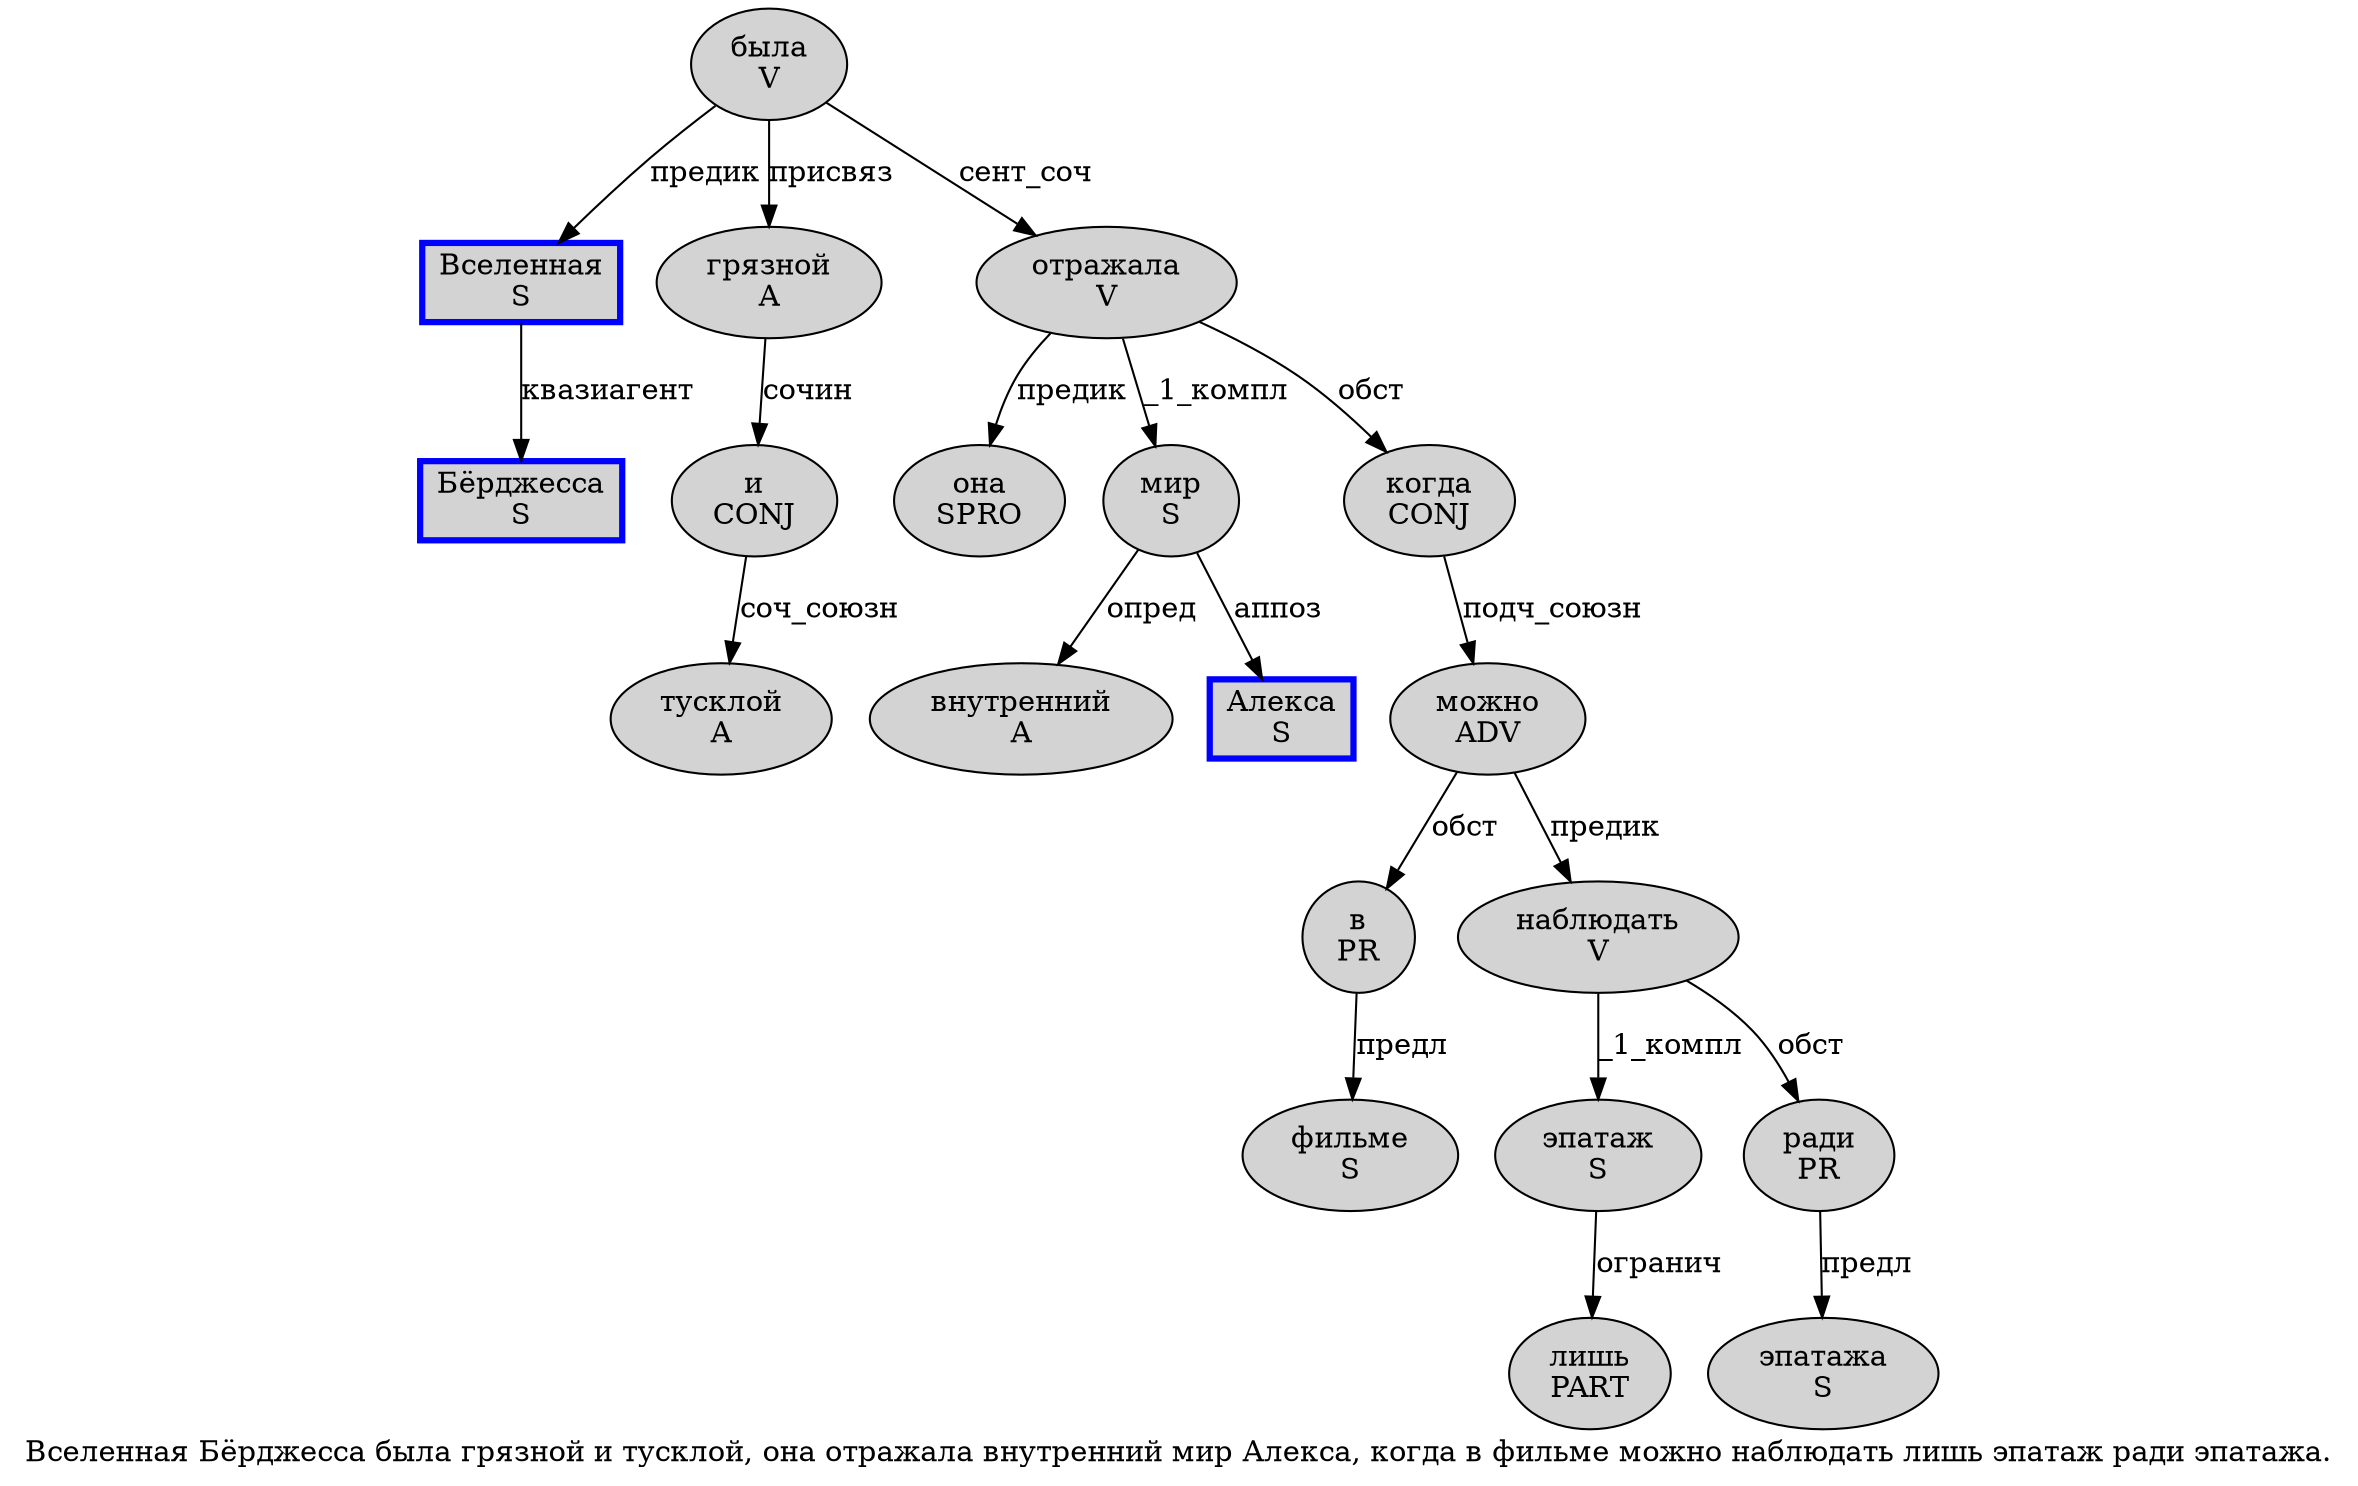 digraph SENTENCE_3873 {
	graph [label="Вселенная Бёрджесса была грязной и тусклой, она отражала внутренний мир Алекса, когда в фильме можно наблюдать лишь эпатаж ради эпатажа."]
	node [style=filled]
		0 [label="Вселенная
S" color=blue fillcolor=lightgray penwidth=3 shape=box]
		1 [label="Бёрджесса
S" color=blue fillcolor=lightgray penwidth=3 shape=box]
		2 [label="была
V" color="" fillcolor=lightgray penwidth=1 shape=ellipse]
		3 [label="грязной
A" color="" fillcolor=lightgray penwidth=1 shape=ellipse]
		4 [label="и
CONJ" color="" fillcolor=lightgray penwidth=1 shape=ellipse]
		5 [label="тусклой
A" color="" fillcolor=lightgray penwidth=1 shape=ellipse]
		7 [label="она
SPRO" color="" fillcolor=lightgray penwidth=1 shape=ellipse]
		8 [label="отражала
V" color="" fillcolor=lightgray penwidth=1 shape=ellipse]
		9 [label="внутренний
A" color="" fillcolor=lightgray penwidth=1 shape=ellipse]
		10 [label="мир
S" color="" fillcolor=lightgray penwidth=1 shape=ellipse]
		11 [label="Алекса
S" color=blue fillcolor=lightgray penwidth=3 shape=box]
		13 [label="когда
CONJ" color="" fillcolor=lightgray penwidth=1 shape=ellipse]
		14 [label="в
PR" color="" fillcolor=lightgray penwidth=1 shape=ellipse]
		15 [label="фильме
S" color="" fillcolor=lightgray penwidth=1 shape=ellipse]
		16 [label="можно
ADV" color="" fillcolor=lightgray penwidth=1 shape=ellipse]
		17 [label="наблюдать
V" color="" fillcolor=lightgray penwidth=1 shape=ellipse]
		18 [label="лишь
PART" color="" fillcolor=lightgray penwidth=1 shape=ellipse]
		19 [label="эпатаж
S" color="" fillcolor=lightgray penwidth=1 shape=ellipse]
		20 [label="ради
PR" color="" fillcolor=lightgray penwidth=1 shape=ellipse]
		21 [label="эпатажа
S" color="" fillcolor=lightgray penwidth=1 shape=ellipse]
			10 -> 9 [label="опред"]
			10 -> 11 [label="аппоз"]
			4 -> 5 [label="соч_союзн"]
			19 -> 18 [label="огранич"]
			16 -> 14 [label="обст"]
			16 -> 17 [label="предик"]
			0 -> 1 [label="квазиагент"]
			3 -> 4 [label="сочин"]
			13 -> 16 [label="подч_союзн"]
			17 -> 19 [label="_1_компл"]
			17 -> 20 [label="обст"]
			20 -> 21 [label="предл"]
			8 -> 7 [label="предик"]
			8 -> 10 [label="_1_компл"]
			8 -> 13 [label="обст"]
			2 -> 0 [label="предик"]
			2 -> 3 [label="присвяз"]
			2 -> 8 [label="сент_соч"]
			14 -> 15 [label="предл"]
}
